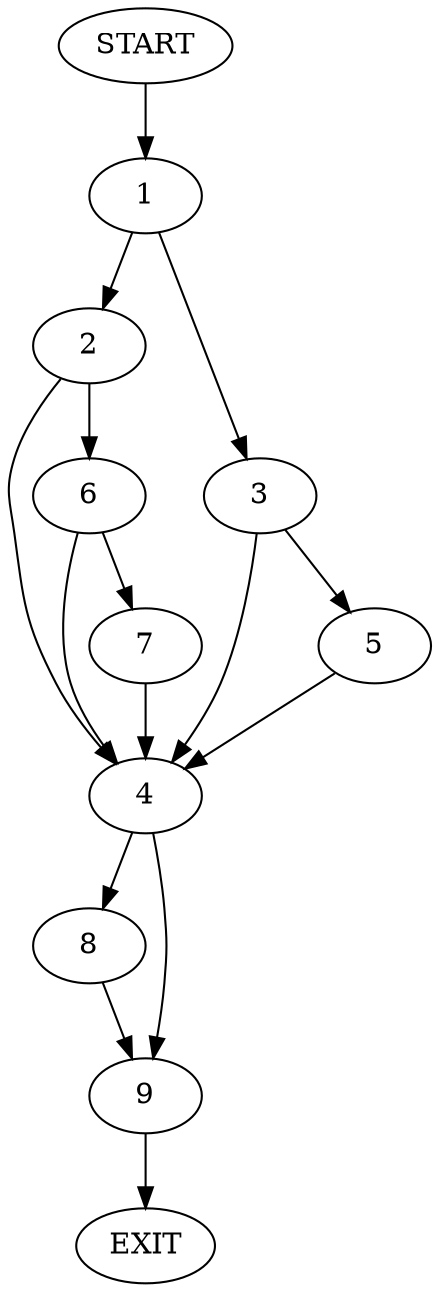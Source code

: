 digraph {
0 [label="START"]
10 [label="EXIT"]
0 -> 1
1 -> 2
1 -> 3
3 -> 4
3 -> 5
2 -> 6
2 -> 4
6 -> 4
6 -> 7
4 -> 8
4 -> 9
7 -> 4
5 -> 4
9 -> 10
8 -> 9
}
